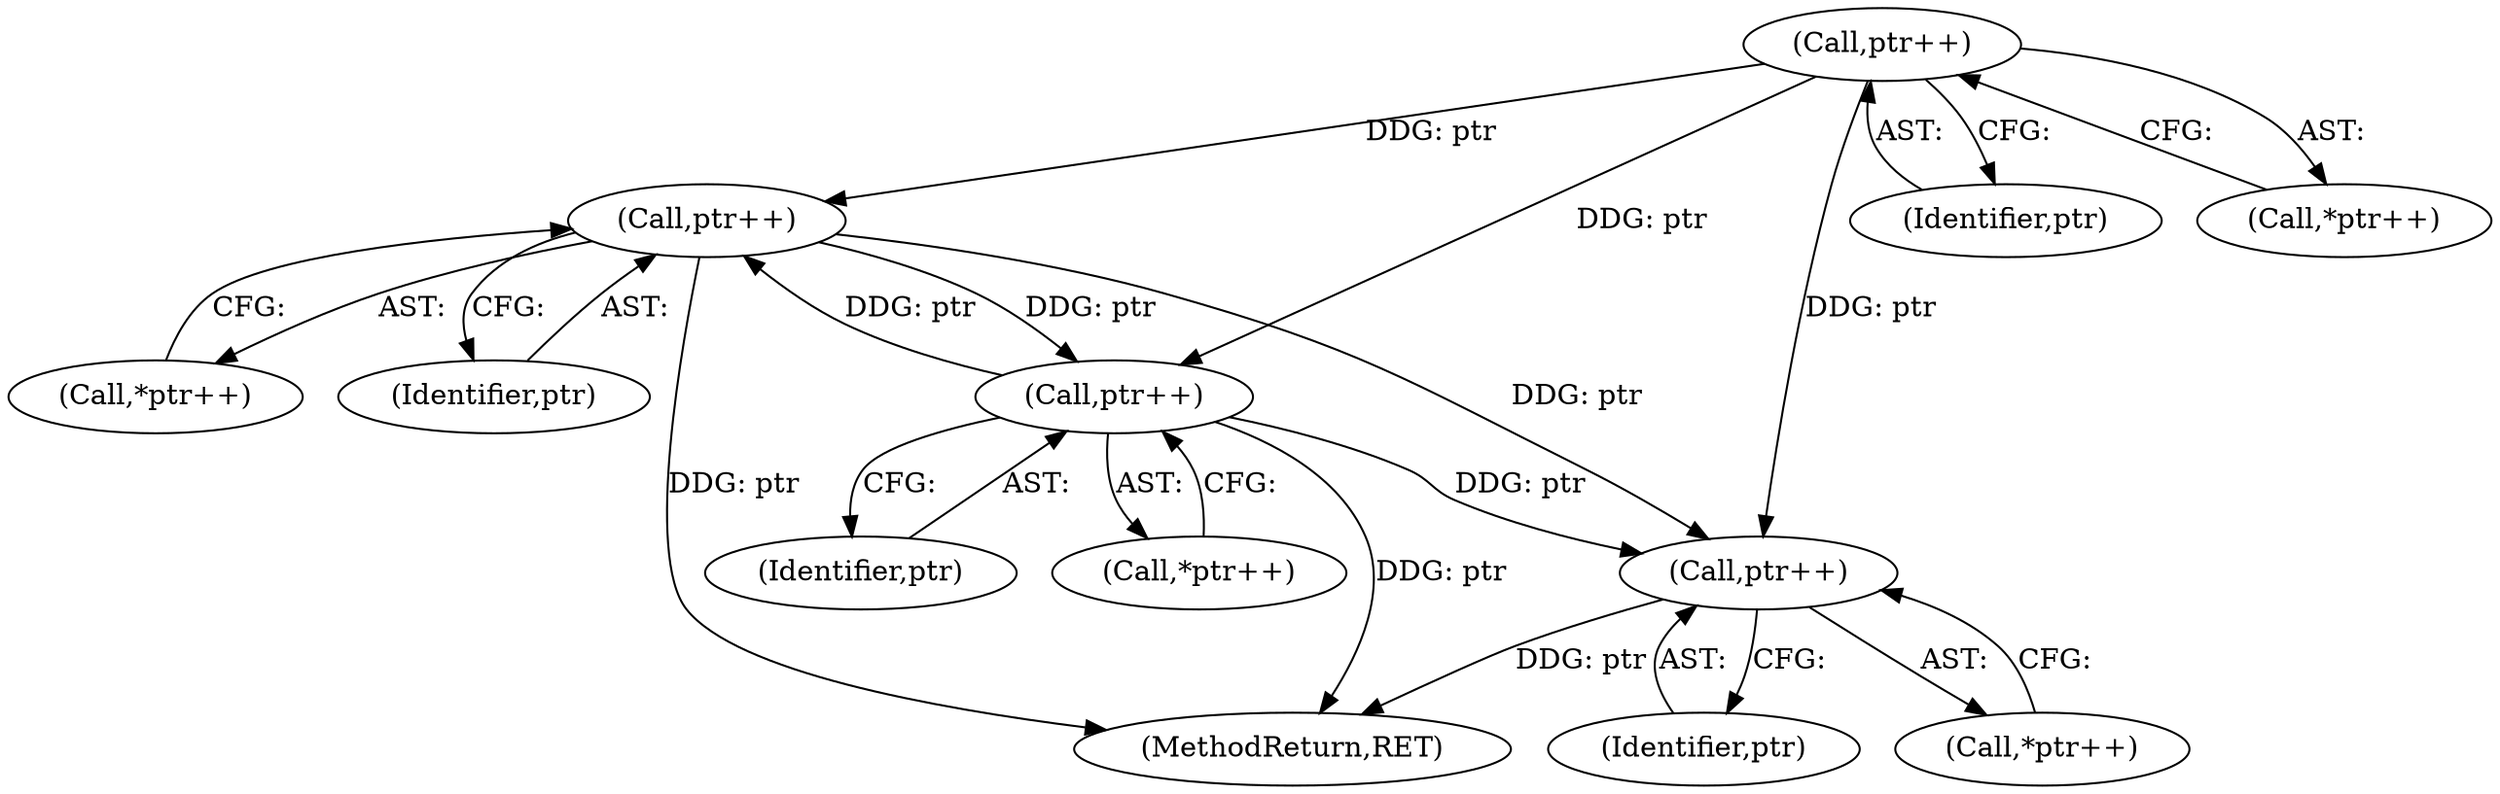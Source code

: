 digraph "0_enlightment_37a96801663b7b4cd3fbe56cc0eb8b6a17e766a8@pointer" {
"1000725" [label="(Call,ptr++)"];
"1000597" [label="(Call,ptr++)"];
"1000533" [label="(Call,ptr++)"];
"1000653" [label="(Call,ptr++)"];
"1000597" [label="(Call,ptr++)"];
"1000652" [label="(Call,*ptr++)"];
"1000653" [label="(Call,ptr++)"];
"1000726" [label="(Identifier,ptr)"];
"1000654" [label="(Identifier,ptr)"];
"1000773" [label="(MethodReturn,RET)"];
"1000598" [label="(Identifier,ptr)"];
"1000534" [label="(Identifier,ptr)"];
"1000532" [label="(Call,*ptr++)"];
"1000596" [label="(Call,*ptr++)"];
"1000533" [label="(Call,ptr++)"];
"1000724" [label="(Call,*ptr++)"];
"1000725" [label="(Call,ptr++)"];
"1000725" -> "1000724"  [label="AST: "];
"1000725" -> "1000726"  [label="CFG: "];
"1000726" -> "1000725"  [label="AST: "];
"1000724" -> "1000725"  [label="CFG: "];
"1000725" -> "1000773"  [label="DDG: ptr"];
"1000597" -> "1000725"  [label="DDG: ptr"];
"1000533" -> "1000725"  [label="DDG: ptr"];
"1000653" -> "1000725"  [label="DDG: ptr"];
"1000597" -> "1000596"  [label="AST: "];
"1000597" -> "1000598"  [label="CFG: "];
"1000598" -> "1000597"  [label="AST: "];
"1000596" -> "1000597"  [label="CFG: "];
"1000597" -> "1000773"  [label="DDG: ptr"];
"1000533" -> "1000597"  [label="DDG: ptr"];
"1000653" -> "1000597"  [label="DDG: ptr"];
"1000597" -> "1000653"  [label="DDG: ptr"];
"1000533" -> "1000532"  [label="AST: "];
"1000533" -> "1000534"  [label="CFG: "];
"1000534" -> "1000533"  [label="AST: "];
"1000532" -> "1000533"  [label="CFG: "];
"1000533" -> "1000653"  [label="DDG: ptr"];
"1000653" -> "1000652"  [label="AST: "];
"1000653" -> "1000654"  [label="CFG: "];
"1000654" -> "1000653"  [label="AST: "];
"1000652" -> "1000653"  [label="CFG: "];
"1000653" -> "1000773"  [label="DDG: ptr"];
}
